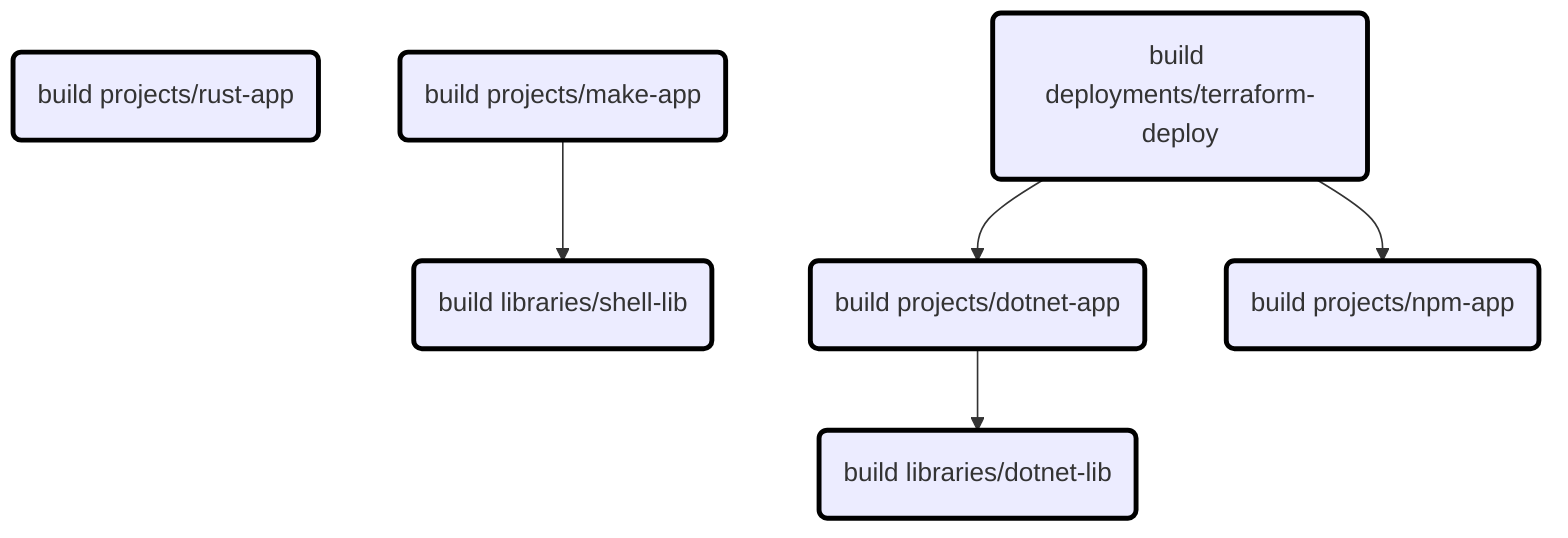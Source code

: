 flowchart TD
classDef forced stroke:red,stroke-width:3px
classDef used stroke:orange,stroke-width:3px
classDef selected stroke:black,stroke-width:3px
projects/rust-app:build("build projects/rust-app")
class projects/rust-app:build selected
projects/npm-app:build("build projects/npm-app")
class projects/npm-app:build selected
libraries/shell-lib:build("build libraries/shell-lib")
class libraries/shell-lib:build selected
libraries/dotnet-lib:build("build libraries/dotnet-lib")
projects/dotnet-app:build("build projects/dotnet-app")
class libraries/dotnet-lib:build selected
projects/dotnet-app:build --> libraries/dotnet-lib:build
class projects/dotnet-app:build selected
projects/make-app:build("build projects/make-app")
projects/make-app:build --> libraries/shell-lib:build
class projects/make-app:build selected
deployments/terraform-deploy:build("build deployments/terraform-deploy")
deployments/terraform-deploy:build --> projects/dotnet-app:build
deployments/terraform-deploy:build --> projects/npm-app:build
class deployments/terraform-deploy:build selected